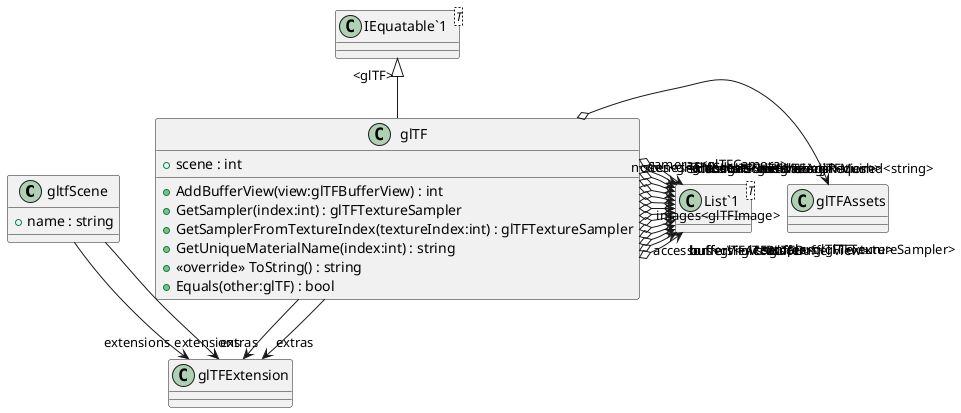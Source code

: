 @startuml
class gltfScene {
    + name : string
}
class glTF {
    + AddBufferView(view:glTFBufferView) : int
    + GetSampler(index:int) : glTFTextureSampler
    + GetSamplerFromTextureIndex(textureIndex:int) : glTFTextureSampler
    + GetUniqueMaterialName(index:int) : string
    + scene : int
    + <<override>> ToString() : string
    + Equals(other:glTF) : bool
}
class "IEquatable`1"<T> {
}
class "List`1"<T> {
}
gltfScene --> "extensions" glTFExtension
gltfScene --> "extras" glTFExtension
"IEquatable`1" "<glTF>" <|-- glTF
glTF o-> "asset" glTFAssets
glTF o-> "buffers<glTFBuffer>" "List`1"
glTF o-> "bufferViews<glTFBufferView>" "List`1"
glTF o-> "accessors<glTFAccessor>" "List`1"
glTF o-> "textures<glTFTexture>" "List`1"
glTF o-> "samplers<glTFTextureSampler>" "List`1"
glTF o-> "images<glTFImage>" "List`1"
glTF o-> "materials<glTFMaterial>" "List`1"
glTF o-> "meshes<glTFMesh>" "List`1"
glTF o-> "nodes<glTFNode>" "List`1"
glTF o-> "skins<glTFSkin>" "List`1"
glTF o-> "scenes<gltfScene>" "List`1"
glTF o-> "animations<glTFAnimation>" "List`1"
glTF o-> "cameras<glTFCamera>" "List`1"
glTF o-> "extensionsUsed<string>" "List`1"
glTF o-> "extensionsRequired<string>" "List`1"
glTF --> "extensions" glTFExtension
glTF --> "extras" glTFExtension
@enduml
